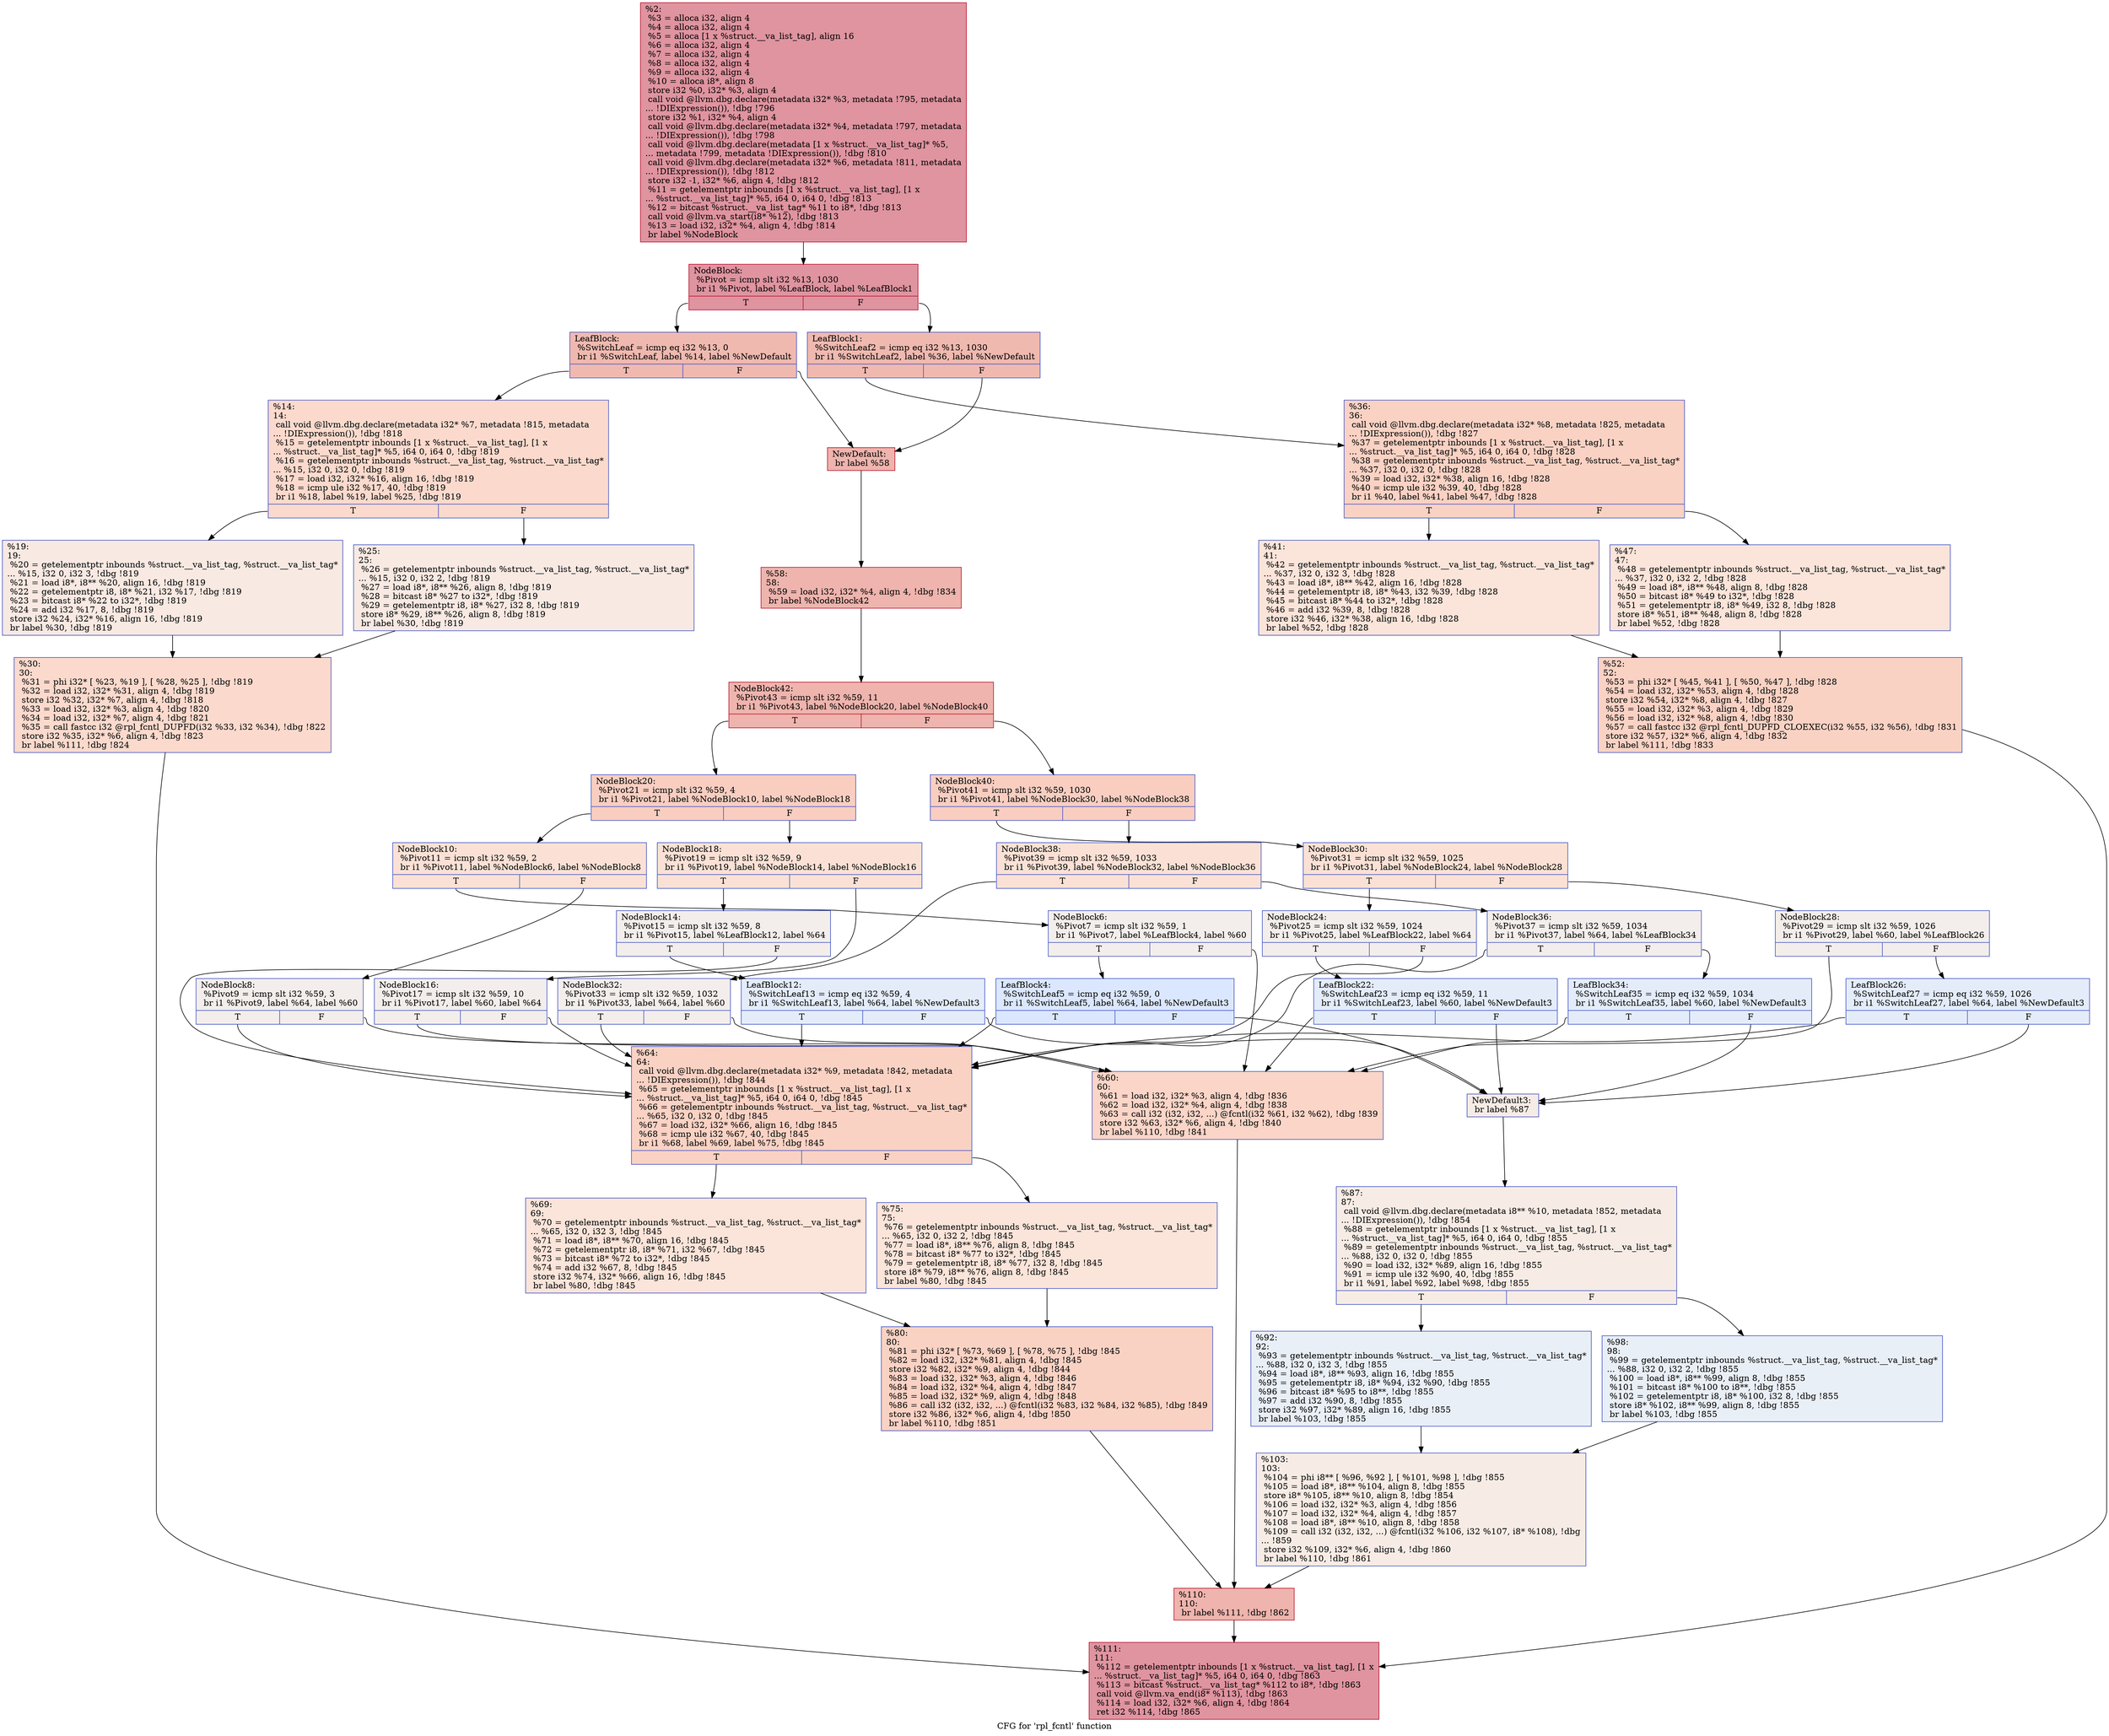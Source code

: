 digraph "CFG for 'rpl_fcntl' function" {
	label="CFG for 'rpl_fcntl' function";

	Node0x2314af0 [shape=record,color="#b70d28ff", style=filled, fillcolor="#b70d2870",label="{%2:\l  %3 = alloca i32, align 4\l  %4 = alloca i32, align 4\l  %5 = alloca [1 x %struct.__va_list_tag], align 16\l  %6 = alloca i32, align 4\l  %7 = alloca i32, align 4\l  %8 = alloca i32, align 4\l  %9 = alloca i32, align 4\l  %10 = alloca i8*, align 8\l  store i32 %0, i32* %3, align 4\l  call void @llvm.dbg.declare(metadata i32* %3, metadata !795, metadata\l... !DIExpression()), !dbg !796\l  store i32 %1, i32* %4, align 4\l  call void @llvm.dbg.declare(metadata i32* %4, metadata !797, metadata\l... !DIExpression()), !dbg !798\l  call void @llvm.dbg.declare(metadata [1 x %struct.__va_list_tag]* %5,\l... metadata !799, metadata !DIExpression()), !dbg !810\l  call void @llvm.dbg.declare(metadata i32* %6, metadata !811, metadata\l... !DIExpression()), !dbg !812\l  store i32 -1, i32* %6, align 4, !dbg !812\l  %11 = getelementptr inbounds [1 x %struct.__va_list_tag], [1 x\l... %struct.__va_list_tag]* %5, i64 0, i64 0, !dbg !813\l  %12 = bitcast %struct.__va_list_tag* %11 to i8*, !dbg !813\l  call void @llvm.va_start(i8* %12), !dbg !813\l  %13 = load i32, i32* %4, align 4, !dbg !814\l  br label %NodeBlock\l}"];
	Node0x2314af0 -> Node0x2315360;
	Node0x2315360 [shape=record,color="#b70d28ff", style=filled, fillcolor="#b70d2870",label="{NodeBlock:                                        \l  %Pivot = icmp slt i32 %13, 1030\l  br i1 %Pivot, label %LeafBlock, label %LeafBlock1\l|{<s0>T|<s1>F}}"];
	Node0x2315360:s0 -> Node0x2315400;
	Node0x2315360:s1 -> Node0x23153b0;
	Node0x23153b0 [shape=record,color="#3d50c3ff", style=filled, fillcolor="#de614d70",label="{LeafBlock1:                                       \l  %SwitchLeaf2 = icmp eq i32 %13, 1030\l  br i1 %SwitchLeaf2, label %36, label %NewDefault\l|{<s0>T|<s1>F}}"];
	Node0x23153b0:s0 -> Node0x2315590;
	Node0x23153b0:s1 -> Node0x23156d0;
	Node0x2315400 [shape=record,color="#3d50c3ff", style=filled, fillcolor="#de614d70",label="{LeafBlock:                                        \l  %SwitchLeaf = icmp eq i32 %13, 0\l  br i1 %SwitchLeaf, label %14, label %NewDefault\l|{<s0>T|<s1>F}}"];
	Node0x2315400:s0 -> Node0x2315450;
	Node0x2315400:s1 -> Node0x23156d0;
	Node0x2315450 [shape=record,color="#3d50c3ff", style=filled, fillcolor="#f7ac8e70",label="{%14:\l14:                                               \l  call void @llvm.dbg.declare(metadata i32* %7, metadata !815, metadata\l... !DIExpression()), !dbg !818\l  %15 = getelementptr inbounds [1 x %struct.__va_list_tag], [1 x\l... %struct.__va_list_tag]* %5, i64 0, i64 0, !dbg !819\l  %16 = getelementptr inbounds %struct.__va_list_tag, %struct.__va_list_tag*\l... %15, i32 0, i32 0, !dbg !819\l  %17 = load i32, i32* %16, align 16, !dbg !819\l  %18 = icmp ule i32 %17, 40, !dbg !819\l  br i1 %18, label %19, label %25, !dbg !819\l|{<s0>T|<s1>F}}"];
	Node0x2315450:s0 -> Node0x23154a0;
	Node0x2315450:s1 -> Node0x23154f0;
	Node0x23154a0 [shape=record,color="#3d50c3ff", style=filled, fillcolor="#efcebd70",label="{%19:\l19:                                               \l  %20 = getelementptr inbounds %struct.__va_list_tag, %struct.__va_list_tag*\l... %15, i32 0, i32 3, !dbg !819\l  %21 = load i8*, i8** %20, align 16, !dbg !819\l  %22 = getelementptr i8, i8* %21, i32 %17, !dbg !819\l  %23 = bitcast i8* %22 to i32*, !dbg !819\l  %24 = add i32 %17, 8, !dbg !819\l  store i32 %24, i32* %16, align 16, !dbg !819\l  br label %30, !dbg !819\l}"];
	Node0x23154a0 -> Node0x2315540;
	Node0x23154f0 [shape=record,color="#3d50c3ff", style=filled, fillcolor="#efcebd70",label="{%25:\l25:                                               \l  %26 = getelementptr inbounds %struct.__va_list_tag, %struct.__va_list_tag*\l... %15, i32 0, i32 2, !dbg !819\l  %27 = load i8*, i8** %26, align 8, !dbg !819\l  %28 = bitcast i8* %27 to i32*, !dbg !819\l  %29 = getelementptr i8, i8* %27, i32 8, !dbg !819\l  store i8* %29, i8** %26, align 8, !dbg !819\l  br label %30, !dbg !819\l}"];
	Node0x23154f0 -> Node0x2315540;
	Node0x2315540 [shape=record,color="#3d50c3ff", style=filled, fillcolor="#f7ac8e70",label="{%30:\l30:                                               \l  %31 = phi i32* [ %23, %19 ], [ %28, %25 ], !dbg !819\l  %32 = load i32, i32* %31, align 4, !dbg !819\l  store i32 %32, i32* %7, align 4, !dbg !818\l  %33 = load i32, i32* %3, align 4, !dbg !820\l  %34 = load i32, i32* %7, align 4, !dbg !821\l  %35 = call fastcc i32 @rpl_fcntl_DUPFD(i32 %33, i32 %34), !dbg !822\l  store i32 %35, i32* %6, align 4, !dbg !823\l  br label %111, !dbg !824\l}"];
	Node0x2315540 -> Node0x2316120;
	Node0x2315590 [shape=record,color="#3d50c3ff", style=filled, fillcolor="#f4987a70",label="{%36:\l36:                                               \l  call void @llvm.dbg.declare(metadata i32* %8, metadata !825, metadata\l... !DIExpression()), !dbg !827\l  %37 = getelementptr inbounds [1 x %struct.__va_list_tag], [1 x\l... %struct.__va_list_tag]* %5, i64 0, i64 0, !dbg !828\l  %38 = getelementptr inbounds %struct.__va_list_tag, %struct.__va_list_tag*\l... %37, i32 0, i32 0, !dbg !828\l  %39 = load i32, i32* %38, align 16, !dbg !828\l  %40 = icmp ule i32 %39, 40, !dbg !828\l  br i1 %40, label %41, label %47, !dbg !828\l|{<s0>T|<s1>F}}"];
	Node0x2315590:s0 -> Node0x23155e0;
	Node0x2315590:s1 -> Node0x2315630;
	Node0x23155e0 [shape=record,color="#3d50c3ff", style=filled, fillcolor="#f5c1a970",label="{%41:\l41:                                               \l  %42 = getelementptr inbounds %struct.__va_list_tag, %struct.__va_list_tag*\l... %37, i32 0, i32 3, !dbg !828\l  %43 = load i8*, i8** %42, align 16, !dbg !828\l  %44 = getelementptr i8, i8* %43, i32 %39, !dbg !828\l  %45 = bitcast i8* %44 to i32*, !dbg !828\l  %46 = add i32 %39, 8, !dbg !828\l  store i32 %46, i32* %38, align 16, !dbg !828\l  br label %52, !dbg !828\l}"];
	Node0x23155e0 -> Node0x2315680;
	Node0x2315630 [shape=record,color="#3d50c3ff", style=filled, fillcolor="#f5c1a970",label="{%47:\l47:                                               \l  %48 = getelementptr inbounds %struct.__va_list_tag, %struct.__va_list_tag*\l... %37, i32 0, i32 2, !dbg !828\l  %49 = load i8*, i8** %48, align 8, !dbg !828\l  %50 = bitcast i8* %49 to i32*, !dbg !828\l  %51 = getelementptr i8, i8* %49, i32 8, !dbg !828\l  store i8* %51, i8** %48, align 8, !dbg !828\l  br label %52, !dbg !828\l}"];
	Node0x2315630 -> Node0x2315680;
	Node0x2315680 [shape=record,color="#3d50c3ff", style=filled, fillcolor="#f4987a70",label="{%52:\l52:                                               \l  %53 = phi i32* [ %45, %41 ], [ %50, %47 ], !dbg !828\l  %54 = load i32, i32* %53, align 4, !dbg !828\l  store i32 %54, i32* %8, align 4, !dbg !827\l  %55 = load i32, i32* %3, align 4, !dbg !829\l  %56 = load i32, i32* %8, align 4, !dbg !830\l  %57 = call fastcc i32 @rpl_fcntl_DUPFD_CLOEXEC(i32 %55, i32 %56), !dbg !831\l  store i32 %57, i32* %6, align 4, !dbg !832\l  br label %111, !dbg !833\l}"];
	Node0x2315680 -> Node0x2316120;
	Node0x23156d0 [shape=record,color="#b70d28ff", style=filled, fillcolor="#d8564670",label="{NewDefault:                                       \l  br label %58\l}"];
	Node0x23156d0 -> Node0x2315720;
	Node0x2315720 [shape=record,color="#b70d28ff", style=filled, fillcolor="#d8564670",label="{%58:\l58:                                               \l  %59 = load i32, i32* %4, align 4, !dbg !834\l  br label %NodeBlock42\l}"];
	Node0x2315720 -> Node0x2315770;
	Node0x2315770 [shape=record,color="#b70d28ff", style=filled, fillcolor="#d8564670",label="{NodeBlock42:                                      \l  %Pivot43 = icmp slt i32 %59, 11\l  br i1 %Pivot43, label %NodeBlock20, label %NodeBlock40\l|{<s0>T|<s1>F}}"];
	Node0x2315770:s0 -> Node0x2315ae0;
	Node0x2315770:s1 -> Node0x23157c0;
	Node0x23157c0 [shape=record,color="#3d50c3ff", style=filled, fillcolor="#f2907270",label="{NodeBlock40:                                      \l  %Pivot41 = icmp slt i32 %59, 1030\l  br i1 %Pivot41, label %NodeBlock30, label %NodeBlock38\l|{<s0>T|<s1>F}}"];
	Node0x23157c0:s0 -> Node0x2315950;
	Node0x23157c0:s1 -> Node0x2315810;
	Node0x2315810 [shape=record,color="#3d50c3ff", style=filled, fillcolor="#f7bca170",label="{NodeBlock38:                                      \l  %Pivot39 = icmp slt i32 %59, 1033\l  br i1 %Pivot39, label %NodeBlock32, label %NodeBlock36\l|{<s0>T|<s1>F}}"];
	Node0x2315810:s0 -> Node0x2315900;
	Node0x2315810:s1 -> Node0x2315860;
	Node0x2315860 [shape=record,color="#3d50c3ff", style=filled, fillcolor="#e5d8d170",label="{NodeBlock36:                                      \l  %Pivot37 = icmp slt i32 %59, 1034\l  br i1 %Pivot37, label %64, label %LeafBlock34\l|{<s0>T|<s1>F}}"];
	Node0x2315860:s0 -> Node0x2315e00;
	Node0x2315860:s1 -> Node0x23158b0;
	Node0x23158b0 [shape=record,color="#3d50c3ff", style=filled, fillcolor="#c1d4f470",label="{LeafBlock34:                                      \l  %SwitchLeaf35 = icmp eq i32 %59, 1034\l  br i1 %SwitchLeaf35, label %60, label %NewDefault3\l|{<s0>T|<s1>F}}"];
	Node0x23158b0:s0 -> Node0x2315db0;
	Node0x23158b0:s1 -> Node0x2315f40;
	Node0x2315900 [shape=record,color="#3d50c3ff", style=filled, fillcolor="#e5d8d170",label="{NodeBlock32:                                      \l  %Pivot33 = icmp slt i32 %59, 1032\l  br i1 %Pivot33, label %64, label %60\l|{<s0>T|<s1>F}}"];
	Node0x2315900:s0 -> Node0x2315e00;
	Node0x2315900:s1 -> Node0x2315db0;
	Node0x2315950 [shape=record,color="#3d50c3ff", style=filled, fillcolor="#f7bca170",label="{NodeBlock30:                                      \l  %Pivot31 = icmp slt i32 %59, 1025\l  br i1 %Pivot31, label %NodeBlock24, label %NodeBlock28\l|{<s0>T|<s1>F}}"];
	Node0x2315950:s0 -> Node0x2315a40;
	Node0x2315950:s1 -> Node0x23159a0;
	Node0x23159a0 [shape=record,color="#3d50c3ff", style=filled, fillcolor="#e5d8d170",label="{NodeBlock28:                                      \l  %Pivot29 = icmp slt i32 %59, 1026\l  br i1 %Pivot29, label %60, label %LeafBlock26\l|{<s0>T|<s1>F}}"];
	Node0x23159a0:s0 -> Node0x2315db0;
	Node0x23159a0:s1 -> Node0x23159f0;
	Node0x23159f0 [shape=record,color="#3d50c3ff", style=filled, fillcolor="#c1d4f470",label="{LeafBlock26:                                      \l  %SwitchLeaf27 = icmp eq i32 %59, 1026\l  br i1 %SwitchLeaf27, label %64, label %NewDefault3\l|{<s0>T|<s1>F}}"];
	Node0x23159f0:s0 -> Node0x2315e00;
	Node0x23159f0:s1 -> Node0x2315f40;
	Node0x2315a40 [shape=record,color="#3d50c3ff", style=filled, fillcolor="#e5d8d170",label="{NodeBlock24:                                      \l  %Pivot25 = icmp slt i32 %59, 1024\l  br i1 %Pivot25, label %LeafBlock22, label %64\l|{<s0>T|<s1>F}}"];
	Node0x2315a40:s0 -> Node0x2315a90;
	Node0x2315a40:s1 -> Node0x2315e00;
	Node0x2315a90 [shape=record,color="#3d50c3ff", style=filled, fillcolor="#c1d4f470",label="{LeafBlock22:                                      \l  %SwitchLeaf23 = icmp eq i32 %59, 11\l  br i1 %SwitchLeaf23, label %60, label %NewDefault3\l|{<s0>T|<s1>F}}"];
	Node0x2315a90:s0 -> Node0x2315db0;
	Node0x2315a90:s1 -> Node0x2315f40;
	Node0x2315ae0 [shape=record,color="#3d50c3ff", style=filled, fillcolor="#f2907270",label="{NodeBlock20:                                      \l  %Pivot21 = icmp slt i32 %59, 4\l  br i1 %Pivot21, label %NodeBlock10, label %NodeBlock18\l|{<s0>T|<s1>F}}"];
	Node0x2315ae0:s0 -> Node0x2315c70;
	Node0x2315ae0:s1 -> Node0x2315b30;
	Node0x2315b30 [shape=record,color="#3d50c3ff", style=filled, fillcolor="#f7bca170",label="{NodeBlock18:                                      \l  %Pivot19 = icmp slt i32 %59, 9\l  br i1 %Pivot19, label %NodeBlock14, label %NodeBlock16\l|{<s0>T|<s1>F}}"];
	Node0x2315b30:s0 -> Node0x2315bd0;
	Node0x2315b30:s1 -> Node0x2315b80;
	Node0x2315b80 [shape=record,color="#3d50c3ff", style=filled, fillcolor="#e5d8d170",label="{NodeBlock16:                                      \l  %Pivot17 = icmp slt i32 %59, 10\l  br i1 %Pivot17, label %60, label %64\l|{<s0>T|<s1>F}}"];
	Node0x2315b80:s0 -> Node0x2315db0;
	Node0x2315b80:s1 -> Node0x2315e00;
	Node0x2315bd0 [shape=record,color="#3d50c3ff", style=filled, fillcolor="#e5d8d170",label="{NodeBlock14:                                      \l  %Pivot15 = icmp slt i32 %59, 8\l  br i1 %Pivot15, label %LeafBlock12, label %64\l|{<s0>T|<s1>F}}"];
	Node0x2315bd0:s0 -> Node0x2315c20;
	Node0x2315bd0:s1 -> Node0x2315e00;
	Node0x2315c20 [shape=record,color="#3d50c3ff", style=filled, fillcolor="#c1d4f470",label="{LeafBlock12:                                      \l  %SwitchLeaf13 = icmp eq i32 %59, 4\l  br i1 %SwitchLeaf13, label %64, label %NewDefault3\l|{<s0>T|<s1>F}}"];
	Node0x2315c20:s0 -> Node0x2315e00;
	Node0x2315c20:s1 -> Node0x2315f40;
	Node0x2315c70 [shape=record,color="#3d50c3ff", style=filled, fillcolor="#f7bca170",label="{NodeBlock10:                                      \l  %Pivot11 = icmp slt i32 %59, 2\l  br i1 %Pivot11, label %NodeBlock6, label %NodeBlock8\l|{<s0>T|<s1>F}}"];
	Node0x2315c70:s0 -> Node0x2315d10;
	Node0x2315c70:s1 -> Node0x2315cc0;
	Node0x2315cc0 [shape=record,color="#3d50c3ff", style=filled, fillcolor="#e5d8d170",label="{NodeBlock8:                                       \l  %Pivot9 = icmp slt i32 %59, 3\l  br i1 %Pivot9, label %64, label %60\l|{<s0>T|<s1>F}}"];
	Node0x2315cc0:s0 -> Node0x2315e00;
	Node0x2315cc0:s1 -> Node0x2315db0;
	Node0x2315d10 [shape=record,color="#3d50c3ff", style=filled, fillcolor="#e5d8d170",label="{NodeBlock6:                                       \l  %Pivot7 = icmp slt i32 %59, 1\l  br i1 %Pivot7, label %LeafBlock4, label %60\l|{<s0>T|<s1>F}}"];
	Node0x2315d10:s0 -> Node0x2315d60;
	Node0x2315d10:s1 -> Node0x2315db0;
	Node0x2315d60 [shape=record,color="#3d50c3ff", style=filled, fillcolor="#aec9fc70",label="{LeafBlock4:                                       \l  %SwitchLeaf5 = icmp eq i32 %59, 0\l  br i1 %SwitchLeaf5, label %64, label %NewDefault3\l|{<s0>T|<s1>F}}"];
	Node0x2315d60:s0 -> Node0x2315e00;
	Node0x2315d60:s1 -> Node0x2315f40;
	Node0x2315db0 [shape=record,color="#3d50c3ff", style=filled, fillcolor="#f5a08170",label="{%60:\l60:                                               \l  %61 = load i32, i32* %3, align 4, !dbg !836\l  %62 = load i32, i32* %4, align 4, !dbg !838\l  %63 = call i32 (i32, i32, ...) @fcntl(i32 %61, i32 %62), !dbg !839\l  store i32 %63, i32* %6, align 4, !dbg !840\l  br label %110, !dbg !841\l}"];
	Node0x2315db0 -> Node0x23160d0;
	Node0x2315e00 [shape=record,color="#3d50c3ff", style=filled, fillcolor="#f4987a70",label="{%64:\l64:                                               \l  call void @llvm.dbg.declare(metadata i32* %9, metadata !842, metadata\l... !DIExpression()), !dbg !844\l  %65 = getelementptr inbounds [1 x %struct.__va_list_tag], [1 x\l... %struct.__va_list_tag]* %5, i64 0, i64 0, !dbg !845\l  %66 = getelementptr inbounds %struct.__va_list_tag, %struct.__va_list_tag*\l... %65, i32 0, i32 0, !dbg !845\l  %67 = load i32, i32* %66, align 16, !dbg !845\l  %68 = icmp ule i32 %67, 40, !dbg !845\l  br i1 %68, label %69, label %75, !dbg !845\l|{<s0>T|<s1>F}}"];
	Node0x2315e00:s0 -> Node0x2315e50;
	Node0x2315e00:s1 -> Node0x2315ea0;
	Node0x2315e50 [shape=record,color="#3d50c3ff", style=filled, fillcolor="#f5c1a970",label="{%69:\l69:                                               \l  %70 = getelementptr inbounds %struct.__va_list_tag, %struct.__va_list_tag*\l... %65, i32 0, i32 3, !dbg !845\l  %71 = load i8*, i8** %70, align 16, !dbg !845\l  %72 = getelementptr i8, i8* %71, i32 %67, !dbg !845\l  %73 = bitcast i8* %72 to i32*, !dbg !845\l  %74 = add i32 %67, 8, !dbg !845\l  store i32 %74, i32* %66, align 16, !dbg !845\l  br label %80, !dbg !845\l}"];
	Node0x2315e50 -> Node0x2315ef0;
	Node0x2315ea0 [shape=record,color="#3d50c3ff", style=filled, fillcolor="#f5c1a970",label="{%75:\l75:                                               \l  %76 = getelementptr inbounds %struct.__va_list_tag, %struct.__va_list_tag*\l... %65, i32 0, i32 2, !dbg !845\l  %77 = load i8*, i8** %76, align 8, !dbg !845\l  %78 = bitcast i8* %77 to i32*, !dbg !845\l  %79 = getelementptr i8, i8* %77, i32 8, !dbg !845\l  store i8* %79, i8** %76, align 8, !dbg !845\l  br label %80, !dbg !845\l}"];
	Node0x2315ea0 -> Node0x2315ef0;
	Node0x2315ef0 [shape=record,color="#3d50c3ff", style=filled, fillcolor="#f4987a70",label="{%80:\l80:                                               \l  %81 = phi i32* [ %73, %69 ], [ %78, %75 ], !dbg !845\l  %82 = load i32, i32* %81, align 4, !dbg !845\l  store i32 %82, i32* %9, align 4, !dbg !844\l  %83 = load i32, i32* %3, align 4, !dbg !846\l  %84 = load i32, i32* %4, align 4, !dbg !847\l  %85 = load i32, i32* %9, align 4, !dbg !848\l  %86 = call i32 (i32, i32, ...) @fcntl(i32 %83, i32 %84, i32 %85), !dbg !849\l  store i32 %86, i32* %6, align 4, !dbg !850\l  br label %110, !dbg !851\l}"];
	Node0x2315ef0 -> Node0x23160d0;
	Node0x2315f40 [shape=record,color="#3d50c3ff", style=filled, fillcolor="#ecd3c570",label="{NewDefault3:                                      \l  br label %87\l}"];
	Node0x2315f40 -> Node0x2315f90;
	Node0x2315f90 [shape=record,color="#3d50c3ff", style=filled, fillcolor="#ecd3c570",label="{%87:\l87:                                               \l  call void @llvm.dbg.declare(metadata i8** %10, metadata !852, metadata\l... !DIExpression()), !dbg !854\l  %88 = getelementptr inbounds [1 x %struct.__va_list_tag], [1 x\l... %struct.__va_list_tag]* %5, i64 0, i64 0, !dbg !855\l  %89 = getelementptr inbounds %struct.__va_list_tag, %struct.__va_list_tag*\l... %88, i32 0, i32 0, !dbg !855\l  %90 = load i32, i32* %89, align 16, !dbg !855\l  %91 = icmp ule i32 %90, 40, !dbg !855\l  br i1 %91, label %92, label %98, !dbg !855\l|{<s0>T|<s1>F}}"];
	Node0x2315f90:s0 -> Node0x2315fe0;
	Node0x2315f90:s1 -> Node0x2316030;
	Node0x2315fe0 [shape=record,color="#3d50c3ff", style=filled, fillcolor="#cedaeb70",label="{%92:\l92:                                               \l  %93 = getelementptr inbounds %struct.__va_list_tag, %struct.__va_list_tag*\l... %88, i32 0, i32 3, !dbg !855\l  %94 = load i8*, i8** %93, align 16, !dbg !855\l  %95 = getelementptr i8, i8* %94, i32 %90, !dbg !855\l  %96 = bitcast i8* %95 to i8**, !dbg !855\l  %97 = add i32 %90, 8, !dbg !855\l  store i32 %97, i32* %89, align 16, !dbg !855\l  br label %103, !dbg !855\l}"];
	Node0x2315fe0 -> Node0x2316080;
	Node0x2316030 [shape=record,color="#3d50c3ff", style=filled, fillcolor="#cedaeb70",label="{%98:\l98:                                               \l  %99 = getelementptr inbounds %struct.__va_list_tag, %struct.__va_list_tag*\l... %88, i32 0, i32 2, !dbg !855\l  %100 = load i8*, i8** %99, align 8, !dbg !855\l  %101 = bitcast i8* %100 to i8**, !dbg !855\l  %102 = getelementptr i8, i8* %100, i32 8, !dbg !855\l  store i8* %102, i8** %99, align 8, !dbg !855\l  br label %103, !dbg !855\l}"];
	Node0x2316030 -> Node0x2316080;
	Node0x2316080 [shape=record,color="#3d50c3ff", style=filled, fillcolor="#ecd3c570",label="{%103:\l103:                                              \l  %104 = phi i8** [ %96, %92 ], [ %101, %98 ], !dbg !855\l  %105 = load i8*, i8** %104, align 8, !dbg !855\l  store i8* %105, i8** %10, align 8, !dbg !854\l  %106 = load i32, i32* %3, align 4, !dbg !856\l  %107 = load i32, i32* %4, align 4, !dbg !857\l  %108 = load i8*, i8** %10, align 8, !dbg !858\l  %109 = call i32 (i32, i32, ...) @fcntl(i32 %106, i32 %107, i8* %108), !dbg\l... !859\l  store i32 %109, i32* %6, align 4, !dbg !860\l  br label %110, !dbg !861\l}"];
	Node0x2316080 -> Node0x23160d0;
	Node0x23160d0 [shape=record,color="#b70d28ff", style=filled, fillcolor="#d8564670",label="{%110:\l110:                                              \l  br label %111, !dbg !862\l}"];
	Node0x23160d0 -> Node0x2316120;
	Node0x2316120 [shape=record,color="#b70d28ff", style=filled, fillcolor="#b70d2870",label="{%111:\l111:                                              \l  %112 = getelementptr inbounds [1 x %struct.__va_list_tag], [1 x\l... %struct.__va_list_tag]* %5, i64 0, i64 0, !dbg !863\l  %113 = bitcast %struct.__va_list_tag* %112 to i8*, !dbg !863\l  call void @llvm.va_end(i8* %113), !dbg !863\l  %114 = load i32, i32* %6, align 4, !dbg !864\l  ret i32 %114, !dbg !865\l}"];
}
